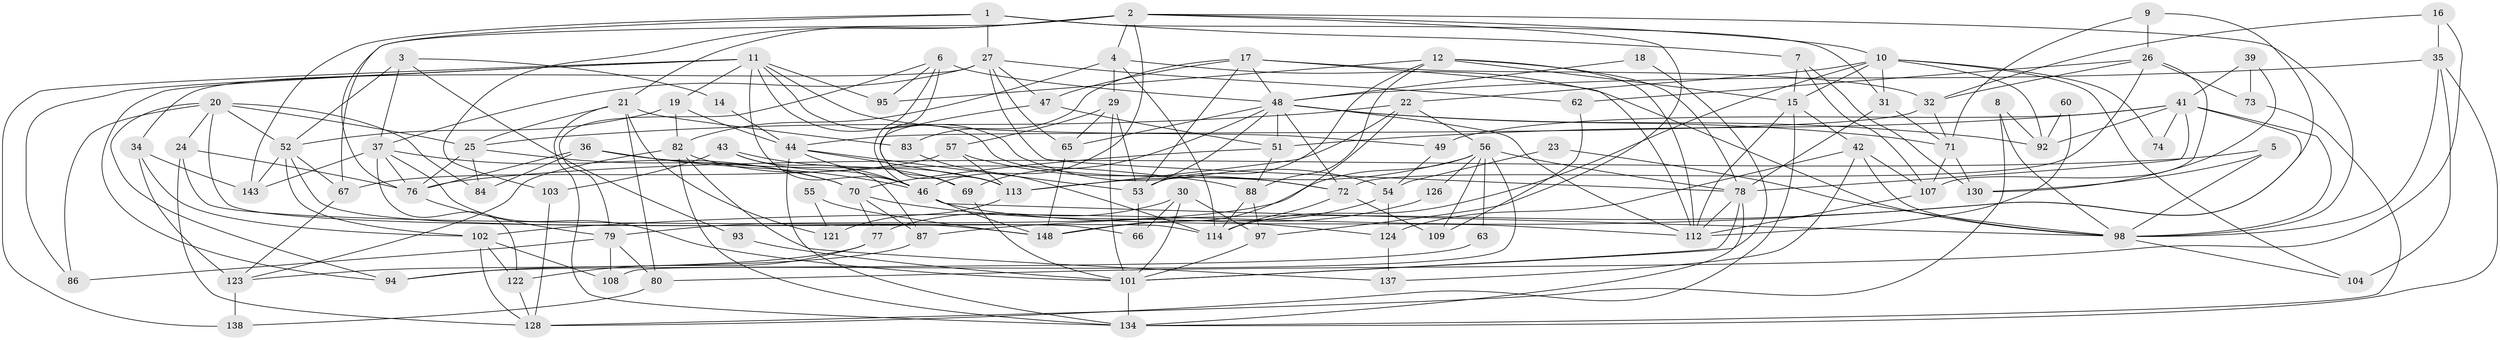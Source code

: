 // original degree distribution, {5: 0.12080536912751678, 3: 0.2483221476510067, 4: 0.2550335570469799, 2: 0.174496644295302, 6: 0.14093959731543623, 7: 0.053691275167785234, 9: 0.006711409395973154}
// Generated by graph-tools (version 1.1) at 2025/11/02/27/25 16:11:20]
// undirected, 101 vertices, 245 edges
graph export_dot {
graph [start="1"]
  node [color=gray90,style=filled];
  1 [super="+132"];
  2 [super="+147"];
  3;
  4 [super="+50"];
  5 [super="+13"];
  6 [super="+142"];
  7;
  8 [super="+33"];
  9 [super="+85"];
  10 [super="+40"];
  11 [super="+28"];
  12;
  14;
  15 [super="+91"];
  16;
  17 [super="+127"];
  18;
  19;
  20 [super="+45"];
  21 [super="+140"];
  22;
  23;
  24;
  25 [super="+75"];
  26 [super="+58"];
  27 [super="+38"];
  29;
  30 [super="+100"];
  31;
  32;
  34 [super="+106"];
  35 [super="+64"];
  36 [super="+119"];
  37 [super="+68"];
  39;
  41 [super="+110"];
  42;
  43 [super="+146"];
  44 [super="+117"];
  46 [super="+125"];
  47 [super="+141"];
  48 [super="+90"];
  49;
  51 [super="+89"];
  52 [super="+131"];
  53 [super="+61"];
  54;
  55;
  56 [super="+111"];
  57 [super="+59"];
  60;
  62;
  63;
  65 [super="+81"];
  66;
  67;
  69;
  70;
  71 [super="+129"];
  72 [super="+99"];
  73;
  74;
  76 [super="+116"];
  77;
  78 [super="+105"];
  79;
  80;
  82 [super="+135"];
  83;
  84 [super="+96"];
  86;
  87;
  88;
  92 [super="+118"];
  93;
  94 [super="+149"];
  95;
  97;
  98 [super="+115"];
  101 [super="+120"];
  102;
  103;
  104;
  107 [super="+144"];
  108;
  109;
  112 [super="+133"];
  113;
  114 [super="+136"];
  121;
  122;
  123;
  124 [super="+145"];
  126;
  128;
  130;
  134 [super="+139"];
  137;
  138;
  143;
  148;
  1 -- 27;
  1 -- 7;
  1 -- 31;
  1 -- 143;
  1 -- 76;
  2 -- 10;
  2 -- 46;
  2 -- 97;
  2 -- 67;
  2 -- 4;
  2 -- 98;
  2 -- 103;
  2 -- 21;
  3 -- 52;
  3 -- 14;
  3 -- 93;
  3 -- 37;
  4 -- 82;
  4 -- 29;
  4 -- 98;
  4 -- 114;
  5 -- 98;
  5 -- 130;
  5 -- 76;
  6 -- 46;
  6 -- 48;
  6 -- 113;
  6 -- 95;
  6 -- 79;
  7 -- 107;
  7 -- 130;
  7 -- 15;
  8 -- 128;
  8 -- 92;
  8 -- 98;
  9 -- 102;
  9 -- 71;
  9 -- 26;
  10 -- 31;
  10 -- 74;
  10 -- 92;
  10 -- 104;
  10 -- 22;
  10 -- 114;
  10 -- 15;
  11 -- 95;
  11 -- 46;
  11 -- 49;
  11 -- 19;
  11 -- 54;
  11 -- 86;
  11 -- 138;
  11 -- 72;
  11 -- 94;
  12 -- 112;
  12 -- 15;
  12 -- 88;
  12 -- 95;
  12 -- 53;
  12 -- 78;
  14 -- 44;
  15 -- 128;
  15 -- 112;
  15 -- 42;
  16 -- 32;
  16 -- 80;
  16 -- 35;
  17 -- 48;
  17 -- 32;
  17 -- 47;
  17 -- 83;
  17 -- 112;
  17 -- 53;
  18 -- 101;
  18 -- 48;
  19 -- 52;
  19 -- 82;
  19 -- 44;
  20 -- 52;
  20 -- 84;
  20 -- 114;
  20 -- 86;
  20 -- 24;
  20 -- 25;
  20 -- 94;
  21 -- 25;
  21 -- 80;
  21 -- 83;
  21 -- 134;
  21 -- 121;
  22 -- 113;
  22 -- 148;
  22 -- 56;
  22 -- 25;
  23 -- 54;
  23 -- 98;
  24 -- 128;
  24 -- 66;
  24 -- 76;
  25 -- 70;
  25 -- 84 [weight=2];
  25 -- 76;
  26 -- 62;
  26 -- 32;
  26 -- 73;
  26 -- 72;
  26 -- 107;
  27 -- 37 [weight=2];
  27 -- 65;
  27 -- 34;
  27 -- 62;
  27 -- 47;
  27 -- 78;
  29 -- 53;
  29 -- 101;
  29 -- 65;
  29 -- 57;
  30 -- 97;
  30 -- 66;
  30 -- 101;
  30 -- 77;
  31 -- 78;
  31 -- 71;
  32 -- 71;
  32 -- 44;
  34 -- 123;
  34 -- 102;
  34 -- 143;
  35 -- 134;
  35 -- 48;
  35 -- 98;
  35 -- 104;
  36 -- 76;
  36 -- 88;
  36 -- 46;
  36 -- 84;
  37 -- 70;
  37 -- 122;
  37 -- 101;
  37 -- 143;
  37 -- 76;
  39 -- 73;
  39 -- 130;
  39 -- 41;
  41 -- 78;
  41 -- 74;
  41 -- 87;
  41 -- 49;
  41 -- 98;
  41 -- 51;
  41 -- 92;
  42 -- 98;
  42 -- 137;
  42 -- 107;
  42 -- 124;
  43 -- 69;
  43 -- 103;
  43 -- 46;
  43 -- 87;
  44 -- 46;
  44 -- 134;
  44 -- 113;
  44 -- 53;
  46 -- 148;
  46 -- 98;
  46 -- 112;
  47 -- 51;
  47 -- 69;
  48 -- 53;
  48 -- 65 [weight=2];
  48 -- 112;
  48 -- 71;
  48 -- 92;
  48 -- 51;
  48 -- 69;
  48 -- 72;
  49 -- 54;
  51 -- 88;
  51 -- 70;
  52 -- 143;
  52 -- 148;
  52 -- 67;
  52 -- 102;
  53 -- 66;
  54 -- 124;
  54 -- 148;
  55 -- 148;
  55 -- 121;
  56 -- 109;
  56 -- 113;
  56 -- 108;
  56 -- 63;
  56 -- 126;
  56 -- 79;
  56 -- 78;
  57 -- 72;
  57 -- 113;
  57 -- 67;
  60 -- 92;
  60 -- 112;
  62 -- 109;
  63 -- 94;
  65 -- 148;
  67 -- 123;
  69 -- 101;
  70 -- 77;
  70 -- 87;
  70 -- 124;
  71 -- 130;
  71 -- 107;
  72 -- 114;
  72 -- 109;
  73 -- 134;
  76 -- 79;
  77 -- 122;
  77 -- 123;
  78 -- 134;
  78 -- 112;
  78 -- 101;
  79 -- 108;
  79 -- 80;
  79 -- 86;
  80 -- 138;
  82 -- 123;
  82 -- 113;
  82 -- 137;
  82 -- 134;
  83 -- 114;
  87 -- 94;
  88 -- 97;
  88 -- 114;
  93 -- 101;
  97 -- 101;
  98 -- 104;
  101 -- 134;
  102 -- 122;
  102 -- 108;
  102 -- 128;
  103 -- 128;
  107 -- 112;
  113 -- 121;
  122 -- 128;
  123 -- 138;
  124 -- 137;
  126 -- 148;
}
